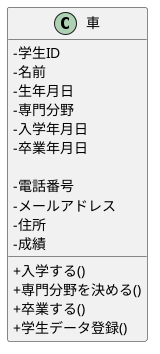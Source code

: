 @startuml 車クラス

skinparam classAttributeIconSize 0
class 車 {
 -学生ID
 -名前
 -生年月日
 -専門分野
 -入学年月日
 -卒業年月日

 '  copilotによる追加
 -電話番号
 -メールアドレス
 '  copilotの予測を使用
 -住所
 -成績

 +入学する()
 +専門分野を決める()
 +卒業する()
 'シーケンス図をもとに追加
 +学生データ登録()
}

@enduml